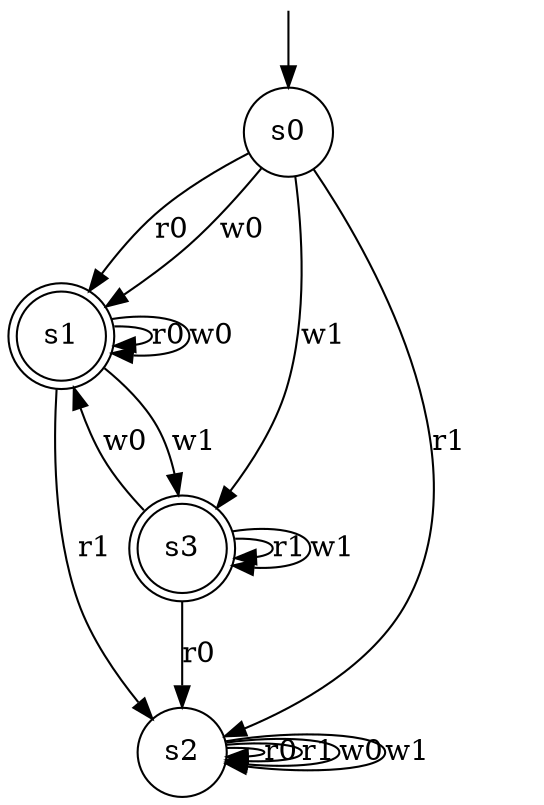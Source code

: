 digraph g {

	s0 [shape="circle" label="s0"];
	s1 [shape="doublecircle" label="s1"];
	s2 [shape="circle" label="s2"];
	s3 [shape="doublecircle" label="s3"];
	s0 -> s1 [label="r0"];
	s0 -> s2 [label="r1"];
	s0 -> s1 [label="w0"];
	s0 -> s3 [label="w1"];
	s1 -> s1 [label="r0"];
	s1 -> s2 [label="r1"];
	s1 -> s1 [label="w0"];
	s1 -> s3 [label="w1"];
	s2 -> s2 [label="r0"];
	s2 -> s2 [label="r1"];
	s2 -> s2 [label="w0"];
	s2 -> s2 [label="w1"];
	s3 -> s2 [label="r0"];
	s3 -> s3 [label="r1"];
	s3 -> s1 [label="w0"];
	s3 -> s3 [label="w1"];

__start0 [label="" shape="none" width="0" height="0"];
__start0 -> s0;

}
